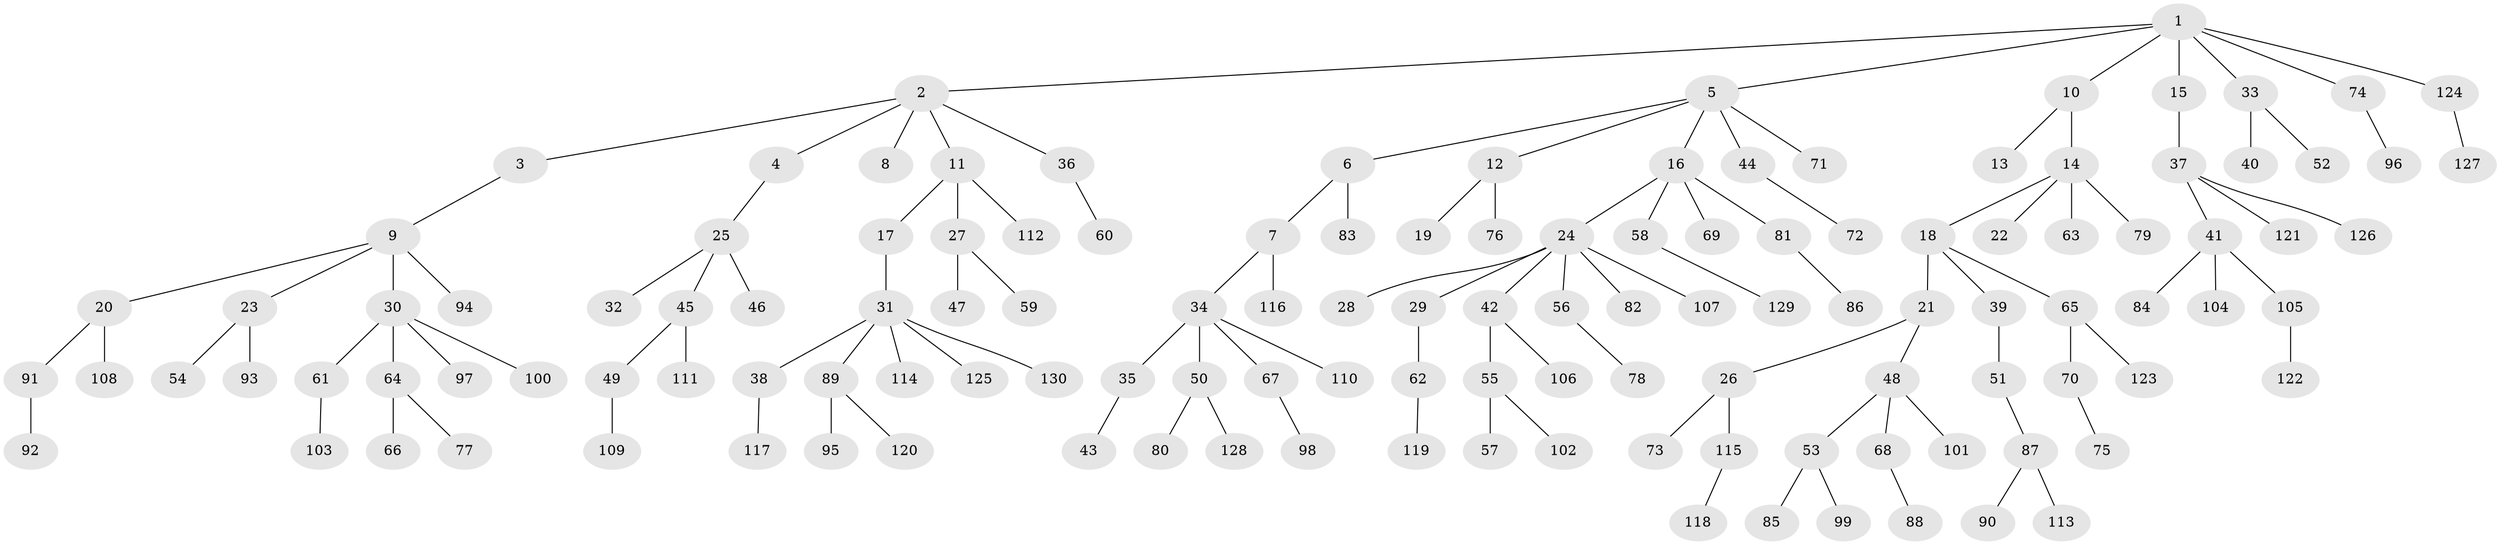 // Generated by graph-tools (version 1.1) at 2025/52/03/09/25 04:52:41]
// undirected, 130 vertices, 129 edges
graph export_dot {
graph [start="1"]
  node [color=gray90,style=filled];
  1;
  2;
  3;
  4;
  5;
  6;
  7;
  8;
  9;
  10;
  11;
  12;
  13;
  14;
  15;
  16;
  17;
  18;
  19;
  20;
  21;
  22;
  23;
  24;
  25;
  26;
  27;
  28;
  29;
  30;
  31;
  32;
  33;
  34;
  35;
  36;
  37;
  38;
  39;
  40;
  41;
  42;
  43;
  44;
  45;
  46;
  47;
  48;
  49;
  50;
  51;
  52;
  53;
  54;
  55;
  56;
  57;
  58;
  59;
  60;
  61;
  62;
  63;
  64;
  65;
  66;
  67;
  68;
  69;
  70;
  71;
  72;
  73;
  74;
  75;
  76;
  77;
  78;
  79;
  80;
  81;
  82;
  83;
  84;
  85;
  86;
  87;
  88;
  89;
  90;
  91;
  92;
  93;
  94;
  95;
  96;
  97;
  98;
  99;
  100;
  101;
  102;
  103;
  104;
  105;
  106;
  107;
  108;
  109;
  110;
  111;
  112;
  113;
  114;
  115;
  116;
  117;
  118;
  119;
  120;
  121;
  122;
  123;
  124;
  125;
  126;
  127;
  128;
  129;
  130;
  1 -- 2;
  1 -- 5;
  1 -- 10;
  1 -- 15;
  1 -- 33;
  1 -- 74;
  1 -- 124;
  2 -- 3;
  2 -- 4;
  2 -- 8;
  2 -- 11;
  2 -- 36;
  3 -- 9;
  4 -- 25;
  5 -- 6;
  5 -- 12;
  5 -- 16;
  5 -- 44;
  5 -- 71;
  6 -- 7;
  6 -- 83;
  7 -- 34;
  7 -- 116;
  9 -- 20;
  9 -- 23;
  9 -- 30;
  9 -- 94;
  10 -- 13;
  10 -- 14;
  11 -- 17;
  11 -- 27;
  11 -- 112;
  12 -- 19;
  12 -- 76;
  14 -- 18;
  14 -- 22;
  14 -- 63;
  14 -- 79;
  15 -- 37;
  16 -- 24;
  16 -- 58;
  16 -- 69;
  16 -- 81;
  17 -- 31;
  18 -- 21;
  18 -- 39;
  18 -- 65;
  20 -- 91;
  20 -- 108;
  21 -- 26;
  21 -- 48;
  23 -- 54;
  23 -- 93;
  24 -- 28;
  24 -- 29;
  24 -- 42;
  24 -- 56;
  24 -- 82;
  24 -- 107;
  25 -- 32;
  25 -- 45;
  25 -- 46;
  26 -- 73;
  26 -- 115;
  27 -- 47;
  27 -- 59;
  29 -- 62;
  30 -- 61;
  30 -- 64;
  30 -- 97;
  30 -- 100;
  31 -- 38;
  31 -- 89;
  31 -- 114;
  31 -- 125;
  31 -- 130;
  33 -- 40;
  33 -- 52;
  34 -- 35;
  34 -- 50;
  34 -- 67;
  34 -- 110;
  35 -- 43;
  36 -- 60;
  37 -- 41;
  37 -- 121;
  37 -- 126;
  38 -- 117;
  39 -- 51;
  41 -- 84;
  41 -- 104;
  41 -- 105;
  42 -- 55;
  42 -- 106;
  44 -- 72;
  45 -- 49;
  45 -- 111;
  48 -- 53;
  48 -- 68;
  48 -- 101;
  49 -- 109;
  50 -- 80;
  50 -- 128;
  51 -- 87;
  53 -- 85;
  53 -- 99;
  55 -- 57;
  55 -- 102;
  56 -- 78;
  58 -- 129;
  61 -- 103;
  62 -- 119;
  64 -- 66;
  64 -- 77;
  65 -- 70;
  65 -- 123;
  67 -- 98;
  68 -- 88;
  70 -- 75;
  74 -- 96;
  81 -- 86;
  87 -- 90;
  87 -- 113;
  89 -- 95;
  89 -- 120;
  91 -- 92;
  105 -- 122;
  115 -- 118;
  124 -- 127;
}
